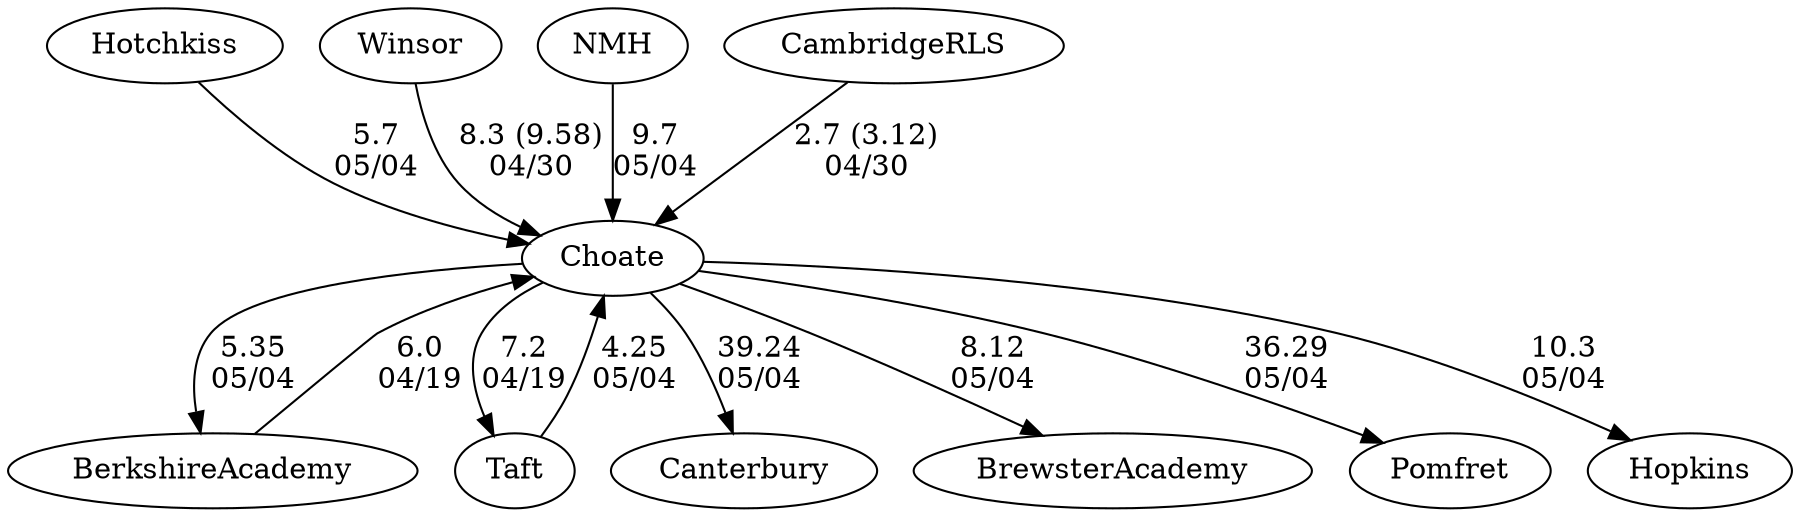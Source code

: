 digraph girls1foursChoate {Canterbury [URL="girls1foursChoateCanterbury.html"];BrewsterAcademy [URL="girls1foursChoateBrewsterAcademy.html"];Hotchkiss [URL="girls1foursChoateHotchkiss.html"];Winsor [URL="girls1foursChoateWinsor.html"];BerkshireAcademy [URL="girls1foursChoateBerkshireAcademy.html"];NMH [URL="girls1foursChoateNMH.html"];Taft [URL="girls1foursChoateTaft.html"];Pomfret [URL="girls1foursChoatePomfret.html"];Choate [URL="girls1foursChoateChoate.html"];Hopkins [URL="girls1foursChoateHopkins.html"];CambridgeRLS [URL="girls1foursChoateCambridgeRLS.html"];BerkshireAcademy -> Choate[label="6.0
04/19", weight="94", tooltip="NEIRA Boys & Girls Fours,Berkshire v. Choate & Taft			
Distance: 1500 M Conditions: Warm, partly cloudy. Steady tailwind ~8-12 mph throughout the afternoon; strongest in the latter 1000 M. Comments: In the G2 race, Berkshire stopped before the finish line and drifted across. Thanks to Choate and Taft for traveling to Camp Sloane for our annual early season tilt.
None", URL="https://www.row2k.com/results/resultspage.cfm?UID=9D6EF532608DCE0FFB64EAEAE8781272&cat=5", random="random"]; 
Choate -> Taft[label="7.2
04/19", weight="93", tooltip="NEIRA Boys & Girls Fours,Berkshire v. Choate & Taft			
Distance: 1500 M Conditions: Warm, partly cloudy. Steady tailwind ~8-12 mph throughout the afternoon; strongest in the latter 1000 M. Comments: In the G2 race, Berkshire stopped before the finish line and drifted across. Thanks to Choate and Taft for traveling to Camp Sloane for our annual early season tilt.
None", URL="https://www.row2k.com/results/resultspage.cfm?UID=9D6EF532608DCE0FFB64EAEAE8781272&cat=5", random="random"]; 
Winsor -> Choate[label="8.3 (9.58)
04/30", weight="92", tooltip="NEIRA Girls Fours, The Winsor School, Choate, Cambridge Rindge & Latin School (CRLS)			
Distance: 1300 Conditions: Great day of racing. Crossing tailwind with a few gusts, but nothing to impede racing or steering. 5th, 6th, 7th boats raced a shortened course due to current and timing restraints. Thank you to Choate for making the trip to Boston and CRLS for a great afternoon of racing!
Race order: 3V,4V,1V,2V,5V,6V,7V Comments: CRLS and Choate also raced a 7V, resulting--CRLS: 5:15.71 Choate: 5:52.01.
None", URL="https://www.row2k.com/results/resultspage.cfm?UID=97F7AB1A3583B5AD0B685E7720855CFF&cat=1", random="random"]; 
CambridgeRLS -> Choate[label="2.7 (3.12)
04/30", weight="98", tooltip="NEIRA Girls Fours, The Winsor School, Choate, Cambridge Rindge & Latin School (CRLS)			
Distance: 1300 Conditions: Great day of racing. Crossing tailwind with a few gusts, but nothing to impede racing or steering. 5th, 6th, 7th boats raced a shortened course due to current and timing restraints. Thank you to Choate for making the trip to Boston and CRLS for a great afternoon of racing!
Race order: 3V,4V,1V,2V,5V,6V,7V Comments: CRLS and Choate also raced a 7V, resulting--CRLS: 5:15.71 Choate: 5:52.01.
None", URL="https://www.row2k.com/results/resultspage.cfm?UID=97F7AB1A3583B5AD0B685E7720855CFF&cat=1", random="random"]; 
NMH -> Choate[label="9.7
05/04", weight="91", tooltip="Founder's Day Regatta			
", URL="", random="random"]; 
Hotchkiss -> Choate[label="5.7
05/04", weight="95", tooltip="Founder's Day Regatta			
", URL="", random="random"]; 
Taft -> Choate[label="4.25
05/04", weight="96", tooltip="Founder's Day Regatta			
", URL="", random="random"]; 
Choate -> Hopkins[label="10.3
05/04", weight="90", tooltip="Founder's Day Regatta			
", URL="", random="random"]; 
Choate -> BerkshireAcademy[label="5.35
05/04", weight="95", tooltip="Founder's Day Regatta			
", URL="", random="random"]; 
Choate -> BrewsterAcademy[label="8.12
05/04", weight="92", tooltip="Founder's Day Regatta			
", URL="", random="random"]; 
Choate -> Canterbury[label="39.24
05/04", weight="61", tooltip="Founder's Day Regatta			
", URL="", random="random"]; 
Choate -> Pomfret[label="36.29
05/04", weight="64", tooltip="Founder's Day Regatta			
", URL="", random="random"]}